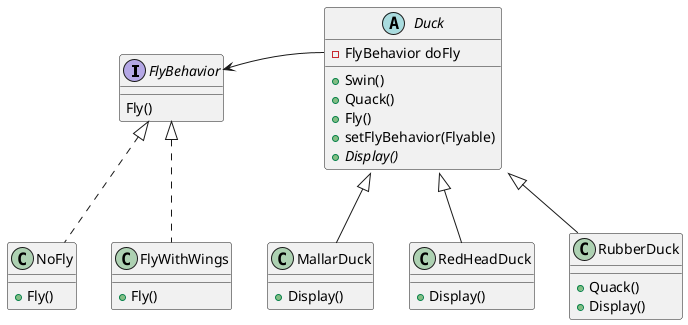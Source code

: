 @startuml Duck With Fly Strategy

interface FlyBehavior{
    Fly()
}

abstract class Duck{
    -FlyBehavior doFly
    +Swin()
    +Quack()
    +Fly()
    +setFlyBehavior(Flyable)
    {abstract} +Display()
}

Duck::doFly -l-> FlyBehavior


class MallarDuck extends Duck {
    +Display()
}

class RedHeadDuck extends Duck {
    +Display()
}

class RubberDuck extends Duck {
    +Quack()
    +Display()
}

class NoFly implements FlyBehavior{
    +Fly()
}
class FlyWithWings implements FlyBehavior{
    +Fly()
}

@enduml